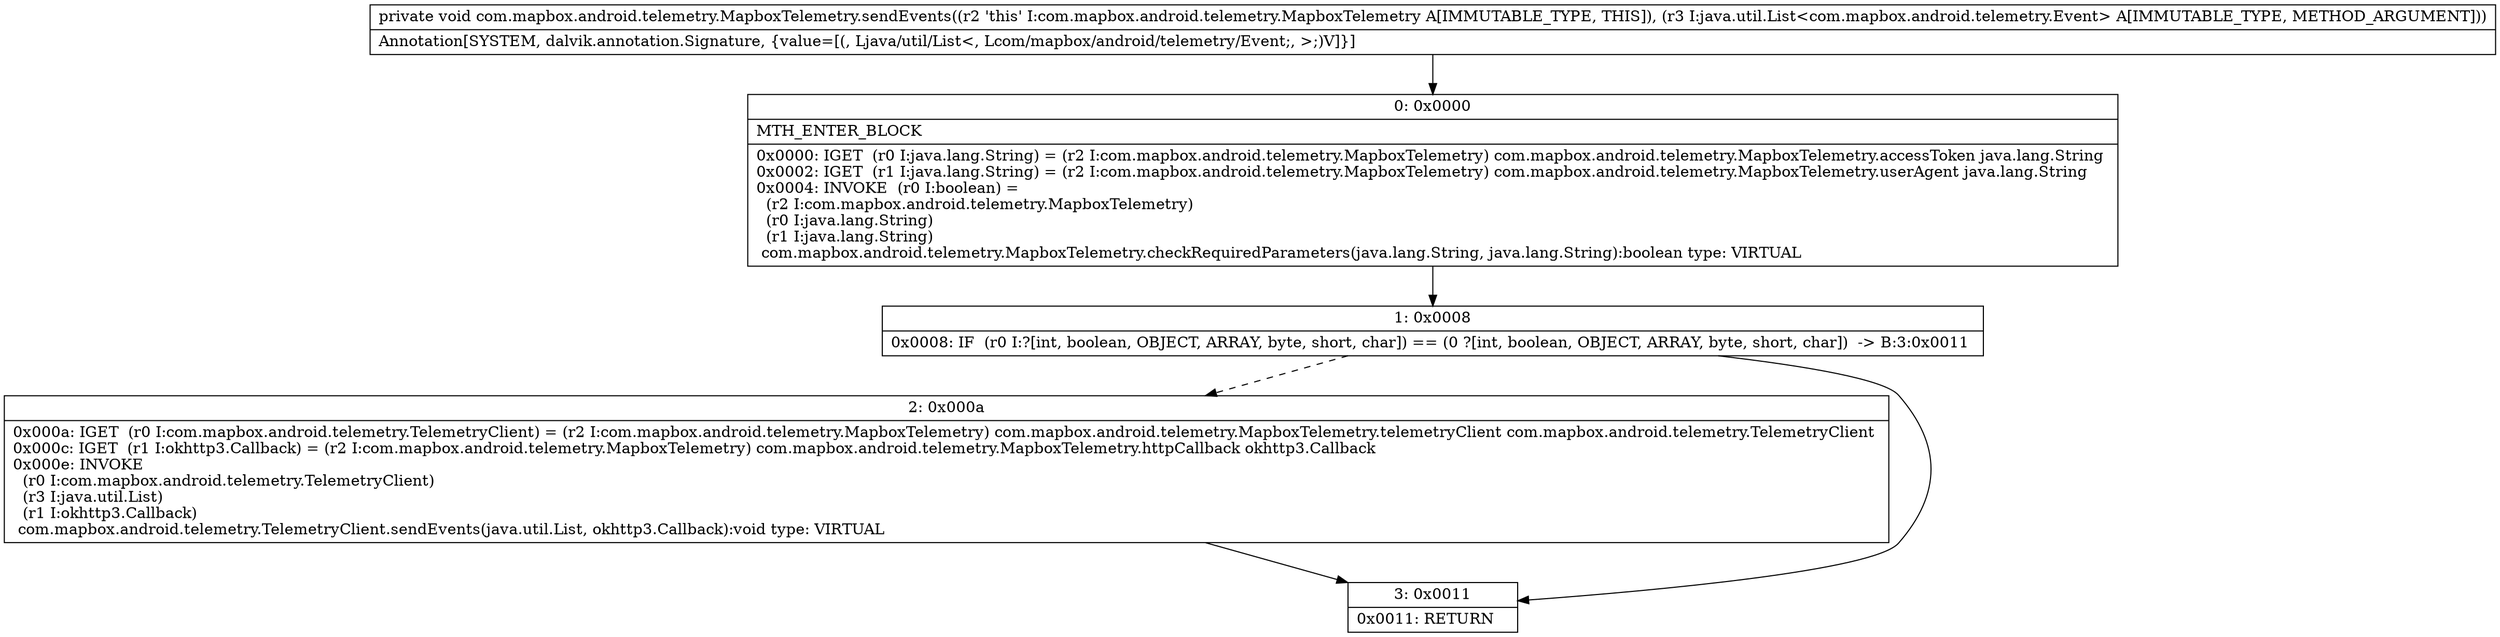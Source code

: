digraph "CFG forcom.mapbox.android.telemetry.MapboxTelemetry.sendEvents(Ljava\/util\/List;)V" {
Node_0 [shape=record,label="{0\:\ 0x0000|MTH_ENTER_BLOCK\l|0x0000: IGET  (r0 I:java.lang.String) = (r2 I:com.mapbox.android.telemetry.MapboxTelemetry) com.mapbox.android.telemetry.MapboxTelemetry.accessToken java.lang.String \l0x0002: IGET  (r1 I:java.lang.String) = (r2 I:com.mapbox.android.telemetry.MapboxTelemetry) com.mapbox.android.telemetry.MapboxTelemetry.userAgent java.lang.String \l0x0004: INVOKE  (r0 I:boolean) = \l  (r2 I:com.mapbox.android.telemetry.MapboxTelemetry)\l  (r0 I:java.lang.String)\l  (r1 I:java.lang.String)\l com.mapbox.android.telemetry.MapboxTelemetry.checkRequiredParameters(java.lang.String, java.lang.String):boolean type: VIRTUAL \l}"];
Node_1 [shape=record,label="{1\:\ 0x0008|0x0008: IF  (r0 I:?[int, boolean, OBJECT, ARRAY, byte, short, char]) == (0 ?[int, boolean, OBJECT, ARRAY, byte, short, char])  \-\> B:3:0x0011 \l}"];
Node_2 [shape=record,label="{2\:\ 0x000a|0x000a: IGET  (r0 I:com.mapbox.android.telemetry.TelemetryClient) = (r2 I:com.mapbox.android.telemetry.MapboxTelemetry) com.mapbox.android.telemetry.MapboxTelemetry.telemetryClient com.mapbox.android.telemetry.TelemetryClient \l0x000c: IGET  (r1 I:okhttp3.Callback) = (r2 I:com.mapbox.android.telemetry.MapboxTelemetry) com.mapbox.android.telemetry.MapboxTelemetry.httpCallback okhttp3.Callback \l0x000e: INVOKE  \l  (r0 I:com.mapbox.android.telemetry.TelemetryClient)\l  (r3 I:java.util.List)\l  (r1 I:okhttp3.Callback)\l com.mapbox.android.telemetry.TelemetryClient.sendEvents(java.util.List, okhttp3.Callback):void type: VIRTUAL \l}"];
Node_3 [shape=record,label="{3\:\ 0x0011|0x0011: RETURN   \l}"];
MethodNode[shape=record,label="{private void com.mapbox.android.telemetry.MapboxTelemetry.sendEvents((r2 'this' I:com.mapbox.android.telemetry.MapboxTelemetry A[IMMUTABLE_TYPE, THIS]), (r3 I:java.util.List\<com.mapbox.android.telemetry.Event\> A[IMMUTABLE_TYPE, METHOD_ARGUMENT]))  | Annotation[SYSTEM, dalvik.annotation.Signature, \{value=[(, Ljava\/util\/List\<, Lcom\/mapbox\/android\/telemetry\/Event;, \>;)V]\}]\l}"];
MethodNode -> Node_0;
Node_0 -> Node_1;
Node_1 -> Node_2[style=dashed];
Node_1 -> Node_3;
Node_2 -> Node_3;
}

